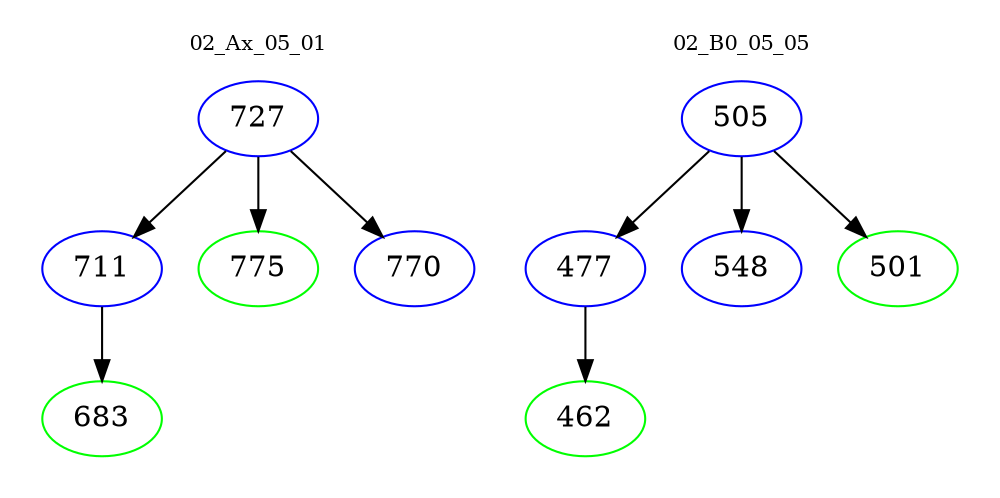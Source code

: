 digraph{
subgraph cluster_0 {
color = white
label = "02_Ax_05_01";
fontsize=10;
T0_727 [label="727", color="blue"]
T0_727 -> T0_711 [color="black"]
T0_711 [label="711", color="blue"]
T0_711 -> T0_683 [color="black"]
T0_683 [label="683", color="green"]
T0_727 -> T0_775 [color="black"]
T0_775 [label="775", color="green"]
T0_727 -> T0_770 [color="black"]
T0_770 [label="770", color="blue"]
}
subgraph cluster_1 {
color = white
label = "02_B0_05_05";
fontsize=10;
T1_505 [label="505", color="blue"]
T1_505 -> T1_477 [color="black"]
T1_477 [label="477", color="blue"]
T1_477 -> T1_462 [color="black"]
T1_462 [label="462", color="green"]
T1_505 -> T1_548 [color="black"]
T1_548 [label="548", color="blue"]
T1_505 -> T1_501 [color="black"]
T1_501 [label="501", color="green"]
}
}
